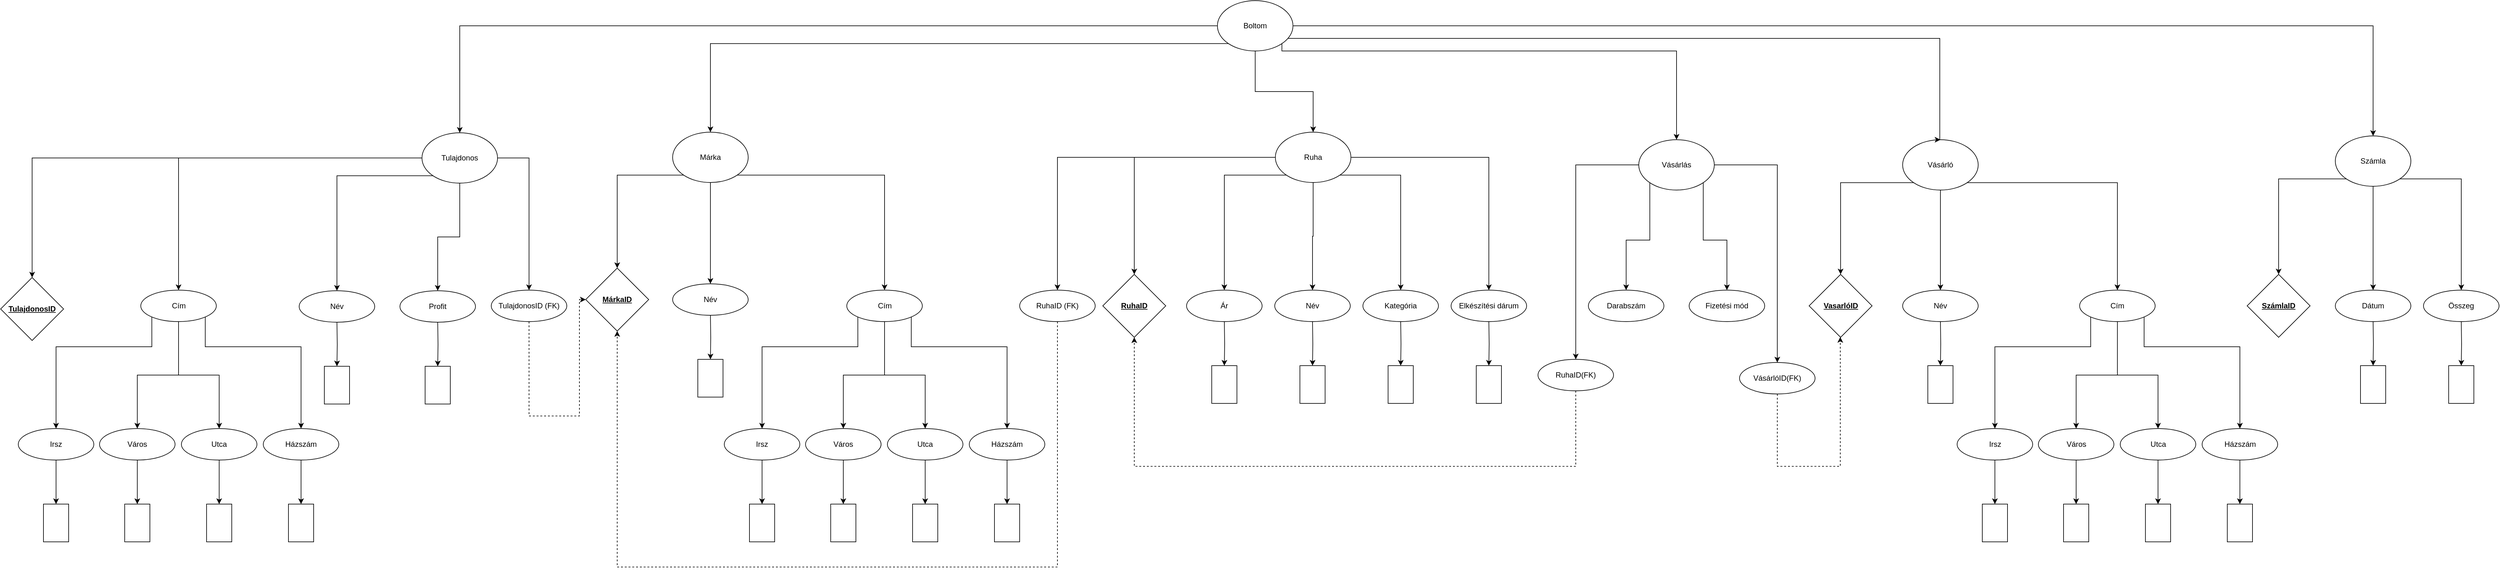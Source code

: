 <mxfile version="20.6.0" type="device"><diagram id="G98VMgdq5ZCPXjLurBKn" name="1 oldal"><mxGraphModel dx="4368" dy="2149" grid="1" gridSize="10" guides="1" tooltips="1" connect="1" arrows="1" fold="1" page="1" pageScale="1" pageWidth="827" pageHeight="1169" math="0" shadow="0"><root><mxCell id="0"/><mxCell id="1" parent="0"/><mxCell id="KfOeEkZ_kibe9DhxJIjU-2" value="Összeg" style="ellipse;whiteSpace=wrap;html=1;" parent="1" vertex="1"><mxGeometry x="1698" width="120" height="50" as="geometry"/></mxCell><mxCell id="KfOeEkZ_kibe9DhxJIjU-3" value="Dátum" style="ellipse;whiteSpace=wrap;html=1;" parent="1" vertex="1"><mxGeometry x="1558" width="120" height="50" as="geometry"/></mxCell><mxCell id="KfOeEkZ_kibe9DhxJIjU-12" value="Név" style="ellipse;whiteSpace=wrap;html=1;" parent="1" vertex="1"><mxGeometry x="871" width="120" height="50" as="geometry"/></mxCell><mxCell id="KfOeEkZ_kibe9DhxJIjU-26" value="Fizetési mód" style="ellipse;whiteSpace=wrap;html=1;" parent="1" vertex="1"><mxGeometry x="532" width="120" height="50" as="geometry"/></mxCell><mxCell id="KfOeEkZ_kibe9DhxJIjU-27" value="Darabszám" style="ellipse;whiteSpace=wrap;html=1;" parent="1" vertex="1"><mxGeometry x="372" width="120" height="50" as="geometry"/></mxCell><mxCell id="KfOeEkZ_kibe9DhxJIjU-34" value="Ár" style="ellipse;whiteSpace=wrap;html=1;" parent="1" vertex="1"><mxGeometry x="-266" width="120" height="50" as="geometry"/></mxCell><mxCell id="KfOeEkZ_kibe9DhxJIjU-35" value="Elkészítési dárum" style="ellipse;whiteSpace=wrap;html=1;" parent="1" vertex="1"><mxGeometry x="154" width="120" height="50" as="geometry"/></mxCell><mxCell id="KfOeEkZ_kibe9DhxJIjU-36" value="Név" style="ellipse;whiteSpace=wrap;html=1;" parent="1" vertex="1"><mxGeometry x="-126" width="120" height="50" as="geometry"/></mxCell><mxCell id="KfOeEkZ_kibe9DhxJIjU-37" value="Kategória" style="ellipse;whiteSpace=wrap;html=1;" parent="1" vertex="1"><mxGeometry x="14" width="120" height="50" as="geometry"/></mxCell><mxCell id="KfOeEkZ_kibe9DhxJIjU-47" value="Profit" style="ellipse;whiteSpace=wrap;html=1;" parent="1" vertex="1"><mxGeometry x="-1515" y="1" width="120" height="50" as="geometry"/></mxCell><mxCell id="KfOeEkZ_kibe9DhxJIjU-48" value="Név" style="ellipse;whiteSpace=wrap;html=1;" parent="1" vertex="1"><mxGeometry x="-1675" y="1" width="120" height="50" as="geometry"/></mxCell><mxCell id="KfOeEkZ_kibe9DhxJIjU-50" value="Név" style="ellipse;whiteSpace=wrap;html=1;" parent="1" vertex="1"><mxGeometry x="-1082" y="-10" width="120" height="50" as="geometry"/></mxCell><mxCell id="KfOeEkZ_kibe9DhxJIjU-98" style="edgeStyle=orthogonalEdgeStyle;rounded=0;orthogonalLoop=1;jettySize=auto;html=1;" parent="1" source="KfOeEkZ_kibe9DhxJIjU-82" target="KfOeEkZ_kibe9DhxJIjU-50" edge="1"><mxGeometry relative="1" as="geometry"/></mxCell><mxCell id="t_-jrFaJw0lIbdwX5H0N-44" style="edgeStyle=orthogonalEdgeStyle;rounded=0;orthogonalLoop=1;jettySize=auto;html=1;exitX=0;exitY=1;exitDx=0;exitDy=0;entryX=0.5;entryY=0;entryDx=0;entryDy=0;" parent="1" source="KfOeEkZ_kibe9DhxJIjU-82" target="t_-jrFaJw0lIbdwX5H0N-40" edge="1"><mxGeometry relative="1" as="geometry"/></mxCell><mxCell id="t_-jrFaJw0lIbdwX5H0N-102" style="edgeStyle=orthogonalEdgeStyle;rounded=0;orthogonalLoop=1;jettySize=auto;html=1;exitX=1;exitY=1;exitDx=0;exitDy=0;entryX=0.5;entryY=0;entryDx=0;entryDy=0;" parent="1" source="KfOeEkZ_kibe9DhxJIjU-82" target="t_-jrFaJw0lIbdwX5H0N-76" edge="1"><mxGeometry relative="1" as="geometry"/></mxCell><mxCell id="KfOeEkZ_kibe9DhxJIjU-82" value="Márka" style="ellipse;whiteSpace=wrap;html=1;" parent="1" vertex="1"><mxGeometry x="-1082" y="-251" width="120" height="80" as="geometry"/></mxCell><mxCell id="KfOeEkZ_kibe9DhxJIjU-108" style="edgeStyle=orthogonalEdgeStyle;rounded=0;orthogonalLoop=1;jettySize=auto;html=1;entryX=0.5;entryY=0;entryDx=0;entryDy=0;" parent="1" source="KfOeEkZ_kibe9DhxJIjU-109" target="KfOeEkZ_kibe9DhxJIjU-124" edge="1"><mxGeometry relative="1" as="geometry"/></mxCell><mxCell id="KfOeEkZ_kibe9DhxJIjU-109" value="Házszám" style="ellipse;whiteSpace=wrap;html=1;" parent="1" vertex="1"><mxGeometry x="-1732" y="220" width="120" height="50" as="geometry"/></mxCell><mxCell id="KfOeEkZ_kibe9DhxJIjU-110" style="edgeStyle=orthogonalEdgeStyle;rounded=0;orthogonalLoop=1;jettySize=auto;html=1;entryX=0.5;entryY=0;entryDx=0;entryDy=0;" parent="1" source="KfOeEkZ_kibe9DhxJIjU-111" target="KfOeEkZ_kibe9DhxJIjU-123" edge="1"><mxGeometry relative="1" as="geometry"/></mxCell><mxCell id="KfOeEkZ_kibe9DhxJIjU-111" value="Utca" style="ellipse;whiteSpace=wrap;html=1;" parent="1" vertex="1"><mxGeometry x="-1862" y="220" width="120" height="50" as="geometry"/></mxCell><mxCell id="KfOeEkZ_kibe9DhxJIjU-112" style="edgeStyle=orthogonalEdgeStyle;rounded=0;orthogonalLoop=1;jettySize=auto;html=1;entryX=0.5;entryY=0;entryDx=0;entryDy=0;" parent="1" source="KfOeEkZ_kibe9DhxJIjU-113" target="KfOeEkZ_kibe9DhxJIjU-122" edge="1"><mxGeometry relative="1" as="geometry"/></mxCell><mxCell id="KfOeEkZ_kibe9DhxJIjU-113" value="Város" style="ellipse;whiteSpace=wrap;html=1;" parent="1" vertex="1"><mxGeometry x="-1992" y="220" width="120" height="50" as="geometry"/></mxCell><mxCell id="KfOeEkZ_kibe9DhxJIjU-114" style="edgeStyle=orthogonalEdgeStyle;rounded=0;orthogonalLoop=1;jettySize=auto;html=1;entryX=0.5;entryY=0;entryDx=0;entryDy=0;" parent="1" source="KfOeEkZ_kibe9DhxJIjU-115" target="KfOeEkZ_kibe9DhxJIjU-121" edge="1"><mxGeometry relative="1" as="geometry"/></mxCell><mxCell id="KfOeEkZ_kibe9DhxJIjU-115" value="Irsz" style="ellipse;whiteSpace=wrap;html=1;" parent="1" vertex="1"><mxGeometry x="-2121" y="220" width="120" height="50" as="geometry"/></mxCell><mxCell id="t_-jrFaJw0lIbdwX5H0N-60" style="edgeStyle=orthogonalEdgeStyle;rounded=0;orthogonalLoop=1;jettySize=auto;html=1;entryX=0.5;entryY=0;entryDx=0;entryDy=0;" parent="1" source="KfOeEkZ_kibe9DhxJIjU-120" target="KfOeEkZ_kibe9DhxJIjU-111" edge="1"><mxGeometry relative="1" as="geometry"/></mxCell><mxCell id="t_-jrFaJw0lIbdwX5H0N-61" style="edgeStyle=orthogonalEdgeStyle;rounded=0;orthogonalLoop=1;jettySize=auto;html=1;entryX=0.5;entryY=0;entryDx=0;entryDy=0;" parent="1" source="KfOeEkZ_kibe9DhxJIjU-120" target="KfOeEkZ_kibe9DhxJIjU-113" edge="1"><mxGeometry relative="1" as="geometry"/></mxCell><mxCell id="t_-jrFaJw0lIbdwX5H0N-62" style="edgeStyle=orthogonalEdgeStyle;rounded=0;orthogonalLoop=1;jettySize=auto;html=1;exitX=1;exitY=1;exitDx=0;exitDy=0;entryX=0.5;entryY=0;entryDx=0;entryDy=0;" parent="1" source="KfOeEkZ_kibe9DhxJIjU-120" target="KfOeEkZ_kibe9DhxJIjU-109" edge="1"><mxGeometry relative="1" as="geometry"><Array as="points"><mxPoint x="-1824" y="90"/><mxPoint x="-1672" y="90"/></Array></mxGeometry></mxCell><mxCell id="t_-jrFaJw0lIbdwX5H0N-63" style="edgeStyle=orthogonalEdgeStyle;rounded=0;orthogonalLoop=1;jettySize=auto;html=1;exitX=0;exitY=1;exitDx=0;exitDy=0;entryX=0.5;entryY=0;entryDx=0;entryDy=0;" parent="1" source="KfOeEkZ_kibe9DhxJIjU-120" target="KfOeEkZ_kibe9DhxJIjU-115" edge="1"><mxGeometry relative="1" as="geometry"><Array as="points"><mxPoint x="-1909" y="90"/><mxPoint x="-2061" y="90"/></Array></mxGeometry></mxCell><mxCell id="KfOeEkZ_kibe9DhxJIjU-120" value="Cím" style="ellipse;whiteSpace=wrap;html=1;" parent="1" vertex="1"><mxGeometry x="-1926.5" width="120" height="50" as="geometry"/></mxCell><mxCell id="KfOeEkZ_kibe9DhxJIjU-121" value="" style="rounded=0;whiteSpace=wrap;html=1;" parent="1" vertex="1"><mxGeometry x="-2081" y="340" width="40" height="60" as="geometry"/></mxCell><mxCell id="KfOeEkZ_kibe9DhxJIjU-122" value="" style="rounded=0;whiteSpace=wrap;html=1;" parent="1" vertex="1"><mxGeometry x="-1952" y="340" width="40" height="60" as="geometry"/></mxCell><mxCell id="KfOeEkZ_kibe9DhxJIjU-123" value="" style="rounded=0;whiteSpace=wrap;html=1;" parent="1" vertex="1"><mxGeometry x="-1822" y="340" width="40" height="60" as="geometry"/></mxCell><mxCell id="KfOeEkZ_kibe9DhxJIjU-124" value="" style="rounded=0;whiteSpace=wrap;html=1;" parent="1" vertex="1"><mxGeometry x="-1692" y="340" width="40" height="60" as="geometry"/></mxCell><mxCell id="t_-jrFaJw0lIbdwX5H0N-99" style="edgeStyle=orthogonalEdgeStyle;rounded=0;orthogonalLoop=1;jettySize=auto;html=1;exitX=0;exitY=1;exitDx=0;exitDy=0;entryX=0.5;entryY=0;entryDx=0;entryDy=0;" parent="1" source="Eddovm7HoBuKlWrheDR2-1" target="KfOeEkZ_kibe9DhxJIjU-48" edge="1"><mxGeometry relative="1" as="geometry"/></mxCell><mxCell id="t_-jrFaJw0lIbdwX5H0N-100" style="edgeStyle=orthogonalEdgeStyle;rounded=0;orthogonalLoop=1;jettySize=auto;html=1;entryX=0.5;entryY=0;entryDx=0;entryDy=0;" parent="1" source="Eddovm7HoBuKlWrheDR2-1" target="KfOeEkZ_kibe9DhxJIjU-120" edge="1"><mxGeometry relative="1" as="geometry"/></mxCell><mxCell id="t_-jrFaJw0lIbdwX5H0N-101" style="edgeStyle=orthogonalEdgeStyle;rounded=0;orthogonalLoop=1;jettySize=auto;html=1;entryX=0.5;entryY=0;entryDx=0;entryDy=0;" parent="1" source="Eddovm7HoBuKlWrheDR2-1" target="t_-jrFaJw0lIbdwX5H0N-42" edge="1"><mxGeometry relative="1" as="geometry"/></mxCell><mxCell id="2n0yYZiiUjDgp_jcjwtk-12" style="edgeStyle=orthogonalEdgeStyle;rounded=0;orthogonalLoop=1;jettySize=auto;html=1;entryX=0.5;entryY=0;entryDx=0;entryDy=0;" edge="1" parent="1" source="Eddovm7HoBuKlWrheDR2-1" target="2n0yYZiiUjDgp_jcjwtk-11"><mxGeometry relative="1" as="geometry"><Array as="points"><mxPoint x="-1310" y="-210"/></Array></mxGeometry></mxCell><mxCell id="2n0yYZiiUjDgp_jcjwtk-16" style="edgeStyle=orthogonalEdgeStyle;rounded=0;orthogonalLoop=1;jettySize=auto;html=1;entryX=0.5;entryY=0;entryDx=0;entryDy=0;" edge="1" parent="1" source="Eddovm7HoBuKlWrheDR2-1" target="KfOeEkZ_kibe9DhxJIjU-47"><mxGeometry relative="1" as="geometry"/></mxCell><mxCell id="Eddovm7HoBuKlWrheDR2-1" value="Tulajdonos" style="ellipse;whiteSpace=wrap;html=1;" parent="1" vertex="1"><mxGeometry x="-1480" y="-250" width="120" height="80" as="geometry"/></mxCell><mxCell id="t_-jrFaJw0lIbdwX5H0N-8" style="edgeStyle=orthogonalEdgeStyle;rounded=0;orthogonalLoop=1;jettySize=auto;html=1;entryX=0.5;entryY=0;entryDx=0;entryDy=0;" parent="1" source="Eddovm7HoBuKlWrheDR2-8" target="KfOeEkZ_kibe9DhxJIjU-36" edge="1"><mxGeometry relative="1" as="geometry"/></mxCell><mxCell id="t_-jrFaJw0lIbdwX5H0N-9" style="edgeStyle=orthogonalEdgeStyle;rounded=0;orthogonalLoop=1;jettySize=auto;html=1;exitX=0;exitY=1;exitDx=0;exitDy=0;entryX=0.5;entryY=0;entryDx=0;entryDy=0;" parent="1" source="Eddovm7HoBuKlWrheDR2-8" target="KfOeEkZ_kibe9DhxJIjU-34" edge="1"><mxGeometry relative="1" as="geometry"/></mxCell><mxCell id="t_-jrFaJw0lIbdwX5H0N-11" style="edgeStyle=orthogonalEdgeStyle;rounded=0;orthogonalLoop=1;jettySize=auto;html=1;exitX=1;exitY=1;exitDx=0;exitDy=0;entryX=0.5;entryY=0;entryDx=0;entryDy=0;" parent="1" source="Eddovm7HoBuKlWrheDR2-8" target="KfOeEkZ_kibe9DhxJIjU-37" edge="1"><mxGeometry relative="1" as="geometry"/></mxCell><mxCell id="t_-jrFaJw0lIbdwX5H0N-12" style="edgeStyle=orthogonalEdgeStyle;rounded=0;orthogonalLoop=1;jettySize=auto;html=1;exitX=1;exitY=0.5;exitDx=0;exitDy=0;" parent="1" source="Eddovm7HoBuKlWrheDR2-8" target="KfOeEkZ_kibe9DhxJIjU-35" edge="1"><mxGeometry relative="1" as="geometry"><Array as="points"><mxPoint x="214" y="-211"/></Array></mxGeometry></mxCell><mxCell id="2n0yYZiiUjDgp_jcjwtk-8" style="edgeStyle=orthogonalEdgeStyle;rounded=0;orthogonalLoop=1;jettySize=auto;html=1;" edge="1" parent="1" source="Eddovm7HoBuKlWrheDR2-8" target="t_-jrFaJw0lIbdwX5H0N-114"><mxGeometry relative="1" as="geometry"><Array as="points"><mxPoint x="-471" y="-211"/></Array></mxGeometry></mxCell><mxCell id="2n0yYZiiUjDgp_jcjwtk-9" style="edgeStyle=orthogonalEdgeStyle;rounded=0;orthogonalLoop=1;jettySize=auto;html=1;entryX=0.5;entryY=0;entryDx=0;entryDy=0;" edge="1" parent="1" source="Eddovm7HoBuKlWrheDR2-8" target="t_-jrFaJw0lIbdwX5H0N-41"><mxGeometry relative="1" as="geometry"/></mxCell><mxCell id="Eddovm7HoBuKlWrheDR2-8" value="Ruha" style="ellipse;whiteSpace=wrap;html=1;" parent="1" vertex="1"><mxGeometry x="-125" y="-251" width="120" height="80" as="geometry"/></mxCell><mxCell id="t_-jrFaJw0lIbdwX5H0N-15" style="edgeStyle=orthogonalEdgeStyle;rounded=0;orthogonalLoop=1;jettySize=auto;html=1;" parent="1" source="Eddovm7HoBuKlWrheDR2-15" target="KfOeEkZ_kibe9DhxJIjU-12" edge="1"><mxGeometry relative="1" as="geometry"/></mxCell><mxCell id="t_-jrFaJw0lIbdwX5H0N-36" style="edgeStyle=orthogonalEdgeStyle;rounded=0;orthogonalLoop=1;jettySize=auto;html=1;exitX=0;exitY=1;exitDx=0;exitDy=0;entryX=0.5;entryY=0;entryDx=0;entryDy=0;" parent="1" source="Eddovm7HoBuKlWrheDR2-15" target="t_-jrFaJw0lIbdwX5H0N-35" edge="1"><mxGeometry relative="1" as="geometry"/></mxCell><mxCell id="t_-jrFaJw0lIbdwX5H0N-103" style="edgeStyle=orthogonalEdgeStyle;rounded=0;orthogonalLoop=1;jettySize=auto;html=1;exitX=1;exitY=1;exitDx=0;exitDy=0;entryX=0.5;entryY=0;entryDx=0;entryDy=0;" parent="1" source="Eddovm7HoBuKlWrheDR2-15" target="t_-jrFaJw0lIbdwX5H0N-93" edge="1"><mxGeometry relative="1" as="geometry"/></mxCell><mxCell id="Eddovm7HoBuKlWrheDR2-15" value="Vásárló" style="ellipse;whiteSpace=wrap;html=1;" parent="1" vertex="1"><mxGeometry x="871" y="-239" width="120" height="80" as="geometry"/></mxCell><mxCell id="t_-jrFaJw0lIbdwX5H0N-108" style="edgeStyle=orthogonalEdgeStyle;rounded=0;orthogonalLoop=1;jettySize=auto;html=1;entryX=0.5;entryY=0;entryDx=0;entryDy=0;" parent="1" source="t_-jrFaJw0lIbdwX5H0N-4" target="Eddovm7HoBuKlWrheDR2-1" edge="1"><mxGeometry relative="1" as="geometry"/></mxCell><mxCell id="t_-jrFaJw0lIbdwX5H0N-109" style="edgeStyle=orthogonalEdgeStyle;rounded=0;orthogonalLoop=1;jettySize=auto;html=1;entryX=0.5;entryY=0;entryDx=0;entryDy=0;" parent="1" source="t_-jrFaJw0lIbdwX5H0N-4" target="Eddovm7HoBuKlWrheDR2-8" edge="1"><mxGeometry relative="1" as="geometry"/></mxCell><mxCell id="t_-jrFaJw0lIbdwX5H0N-110" style="edgeStyle=orthogonalEdgeStyle;rounded=0;orthogonalLoop=1;jettySize=auto;html=1;exitX=0;exitY=1;exitDx=0;exitDy=0;entryX=0.5;entryY=0;entryDx=0;entryDy=0;" parent="1" source="t_-jrFaJw0lIbdwX5H0N-4" target="KfOeEkZ_kibe9DhxJIjU-82" edge="1"><mxGeometry relative="1" as="geometry"/></mxCell><mxCell id="t_-jrFaJw0lIbdwX5H0N-111" style="edgeStyle=orthogonalEdgeStyle;rounded=0;orthogonalLoop=1;jettySize=auto;html=1;" parent="1" source="t_-jrFaJw0lIbdwX5H0N-4" target="t_-jrFaJw0lIbdwX5H0N-17" edge="1"><mxGeometry relative="1" as="geometry"/></mxCell><mxCell id="t_-jrFaJw0lIbdwX5H0N-112" style="edgeStyle=orthogonalEdgeStyle;rounded=0;orthogonalLoop=1;jettySize=auto;html=1;entryX=0.5;entryY=0;entryDx=0;entryDy=0;" parent="1" source="t_-jrFaJw0lIbdwX5H0N-4" target="Eddovm7HoBuKlWrheDR2-15" edge="1"><mxGeometry relative="1" as="geometry"><Array as="points"><mxPoint x="930" y="-400"/><mxPoint x="930" y="-239"/></Array></mxGeometry></mxCell><mxCell id="t_-jrFaJw0lIbdwX5H0N-113" style="edgeStyle=orthogonalEdgeStyle;rounded=0;orthogonalLoop=1;jettySize=auto;html=1;exitX=1;exitY=1;exitDx=0;exitDy=0;entryX=0.5;entryY=0;entryDx=0;entryDy=0;" parent="1" source="t_-jrFaJw0lIbdwX5H0N-4" target="t_-jrFaJw0lIbdwX5H0N-21" edge="1"><mxGeometry relative="1" as="geometry"><Array as="points"><mxPoint x="-115" y="-380"/><mxPoint x="512" y="-380"/></Array></mxGeometry></mxCell><mxCell id="t_-jrFaJw0lIbdwX5H0N-4" value="Boltom" style="ellipse;whiteSpace=wrap;html=1;" parent="1" vertex="1"><mxGeometry x="-217" y="-460" width="120" height="80" as="geometry"/></mxCell><mxCell id="t_-jrFaJw0lIbdwX5H0N-18" style="edgeStyle=orthogonalEdgeStyle;rounded=0;orthogonalLoop=1;jettySize=auto;html=1;entryX=0.5;entryY=0;entryDx=0;entryDy=0;" parent="1" source="t_-jrFaJw0lIbdwX5H0N-17" target="KfOeEkZ_kibe9DhxJIjU-3" edge="1"><mxGeometry relative="1" as="geometry"/></mxCell><mxCell id="t_-jrFaJw0lIbdwX5H0N-20" style="edgeStyle=orthogonalEdgeStyle;rounded=0;orthogonalLoop=1;jettySize=auto;html=1;exitX=1;exitY=1;exitDx=0;exitDy=0;entryX=0.5;entryY=0;entryDx=0;entryDy=0;" parent="1" source="t_-jrFaJw0lIbdwX5H0N-17" target="KfOeEkZ_kibe9DhxJIjU-2" edge="1"><mxGeometry relative="1" as="geometry"/></mxCell><mxCell id="t_-jrFaJw0lIbdwX5H0N-39" style="edgeStyle=orthogonalEdgeStyle;rounded=0;orthogonalLoop=1;jettySize=auto;html=1;exitX=0;exitY=1;exitDx=0;exitDy=0;entryX=0.5;entryY=0;entryDx=0;entryDy=0;" parent="1" source="t_-jrFaJw0lIbdwX5H0N-17" target="t_-jrFaJw0lIbdwX5H0N-38" edge="1"><mxGeometry relative="1" as="geometry"/></mxCell><mxCell id="t_-jrFaJw0lIbdwX5H0N-17" value="Számla" style="ellipse;whiteSpace=wrap;html=1;" parent="1" vertex="1"><mxGeometry x="1558" y="-245" width="120" height="80" as="geometry"/></mxCell><mxCell id="t_-jrFaJw0lIbdwX5H0N-106" style="edgeStyle=orthogonalEdgeStyle;rounded=0;orthogonalLoop=1;jettySize=auto;html=1;exitX=1;exitY=1;exitDx=0;exitDy=0;entryX=0.5;entryY=0;entryDx=0;entryDy=0;" parent="1" source="t_-jrFaJw0lIbdwX5H0N-21" target="KfOeEkZ_kibe9DhxJIjU-26" edge="1"><mxGeometry relative="1" as="geometry"/></mxCell><mxCell id="t_-jrFaJw0lIbdwX5H0N-107" style="edgeStyle=orthogonalEdgeStyle;rounded=0;orthogonalLoop=1;jettySize=auto;html=1;exitX=0;exitY=1;exitDx=0;exitDy=0;entryX=0.5;entryY=0;entryDx=0;entryDy=0;" parent="1" source="t_-jrFaJw0lIbdwX5H0N-21" target="KfOeEkZ_kibe9DhxJIjU-27" edge="1"><mxGeometry relative="1" as="geometry"/></mxCell><mxCell id="2n0yYZiiUjDgp_jcjwtk-3" style="edgeStyle=orthogonalEdgeStyle;rounded=0;orthogonalLoop=1;jettySize=auto;html=1;" edge="1" parent="1" source="t_-jrFaJw0lIbdwX5H0N-21" target="2n0yYZiiUjDgp_jcjwtk-2"><mxGeometry relative="1" as="geometry"/></mxCell><mxCell id="2n0yYZiiUjDgp_jcjwtk-4" style="edgeStyle=orthogonalEdgeStyle;rounded=0;orthogonalLoop=1;jettySize=auto;html=1;" edge="1" parent="1" source="t_-jrFaJw0lIbdwX5H0N-21" target="2n0yYZiiUjDgp_jcjwtk-1"><mxGeometry relative="1" as="geometry"/></mxCell><mxCell id="t_-jrFaJw0lIbdwX5H0N-21" value="Vásárlás" style="ellipse;whiteSpace=wrap;html=1;" parent="1" vertex="1"><mxGeometry x="452" y="-239" width="120" height="80" as="geometry"/></mxCell><mxCell id="t_-jrFaJw0lIbdwX5H0N-25" style="edgeStyle=orthogonalEdgeStyle;rounded=0;orthogonalLoop=1;jettySize=auto;html=1;entryX=0.5;entryY=0;entryDx=0;entryDy=0;" parent="1" target="t_-jrFaJw0lIbdwX5H0N-26" edge="1"><mxGeometry relative="1" as="geometry"><mxPoint x="1758" y="50" as="sourcePoint"/></mxGeometry></mxCell><mxCell id="t_-jrFaJw0lIbdwX5H0N-26" value="" style="rounded=0;whiteSpace=wrap;html=1;" parent="1" vertex="1"><mxGeometry x="1738" y="120" width="40" height="60" as="geometry"/></mxCell><mxCell id="t_-jrFaJw0lIbdwX5H0N-27" style="edgeStyle=orthogonalEdgeStyle;rounded=0;orthogonalLoop=1;jettySize=auto;html=1;entryX=0.5;entryY=0;entryDx=0;entryDy=0;" parent="1" target="t_-jrFaJw0lIbdwX5H0N-28" edge="1"><mxGeometry relative="1" as="geometry"><mxPoint x="1618" y="50" as="sourcePoint"/></mxGeometry></mxCell><mxCell id="t_-jrFaJw0lIbdwX5H0N-28" value="" style="rounded=0;whiteSpace=wrap;html=1;" parent="1" vertex="1"><mxGeometry x="1598" y="120" width="40" height="60" as="geometry"/></mxCell><mxCell id="t_-jrFaJw0lIbdwX5H0N-31" style="edgeStyle=orthogonalEdgeStyle;rounded=0;orthogonalLoop=1;jettySize=auto;html=1;entryX=0.5;entryY=0;entryDx=0;entryDy=0;" parent="1" target="t_-jrFaJw0lIbdwX5H0N-32" edge="1"><mxGeometry relative="1" as="geometry"><mxPoint x="931" y="50" as="sourcePoint"/></mxGeometry></mxCell><mxCell id="t_-jrFaJw0lIbdwX5H0N-32" value="" style="rounded=0;whiteSpace=wrap;html=1;" parent="1" vertex="1"><mxGeometry x="911" y="120" width="40" height="60" as="geometry"/></mxCell><mxCell id="t_-jrFaJw0lIbdwX5H0N-35" value="&lt;span style=&quot;font-weight: 700; text-decoration-line: underline;&quot;&gt;VasarlóID&lt;/span&gt;" style="rhombus;whiteSpace=wrap;html=1;" parent="1" vertex="1"><mxGeometry x="722.5" y="-25" width="100" height="100" as="geometry"/></mxCell><mxCell id="t_-jrFaJw0lIbdwX5H0N-38" value="&lt;span style=&quot;font-weight: 700; text-decoration-line: underline;&quot;&gt;SzámlaID&lt;/span&gt;" style="rhombus;whiteSpace=wrap;html=1;" parent="1" vertex="1"><mxGeometry x="1418" y="-25" width="100" height="100" as="geometry"/></mxCell><mxCell id="t_-jrFaJw0lIbdwX5H0N-40" value="&lt;span style=&quot;font-weight: 700; text-decoration-line: underline;&quot;&gt;MárkaID&lt;/span&gt;" style="rhombus;whiteSpace=wrap;html=1;" parent="1" vertex="1"><mxGeometry x="-1220" y="-35" width="100" height="100" as="geometry"/></mxCell><mxCell id="t_-jrFaJw0lIbdwX5H0N-41" value="&lt;span style=&quot;font-weight: 700; text-decoration-line: underline;&quot;&gt;RuhaID&lt;/span&gt;" style="rhombus;whiteSpace=wrap;html=1;" parent="1" vertex="1"><mxGeometry x="-399" y="-25" width="100" height="100" as="geometry"/></mxCell><mxCell id="t_-jrFaJw0lIbdwX5H0N-42" value="&lt;span style=&quot;font-weight: 700; text-decoration-line: underline;&quot;&gt;TulajdonosID&lt;/span&gt;" style="rhombus;whiteSpace=wrap;html=1;" parent="1" vertex="1"><mxGeometry x="-2149" y="-20" width="100" height="100" as="geometry"/></mxCell><mxCell id="t_-jrFaJw0lIbdwX5H0N-46" style="edgeStyle=orthogonalEdgeStyle;rounded=0;orthogonalLoop=1;jettySize=auto;html=1;entryX=0.5;entryY=0;entryDx=0;entryDy=0;" parent="1" target="t_-jrFaJw0lIbdwX5H0N-47" edge="1"><mxGeometry relative="1" as="geometry"><mxPoint x="-1022" y="40" as="sourcePoint"/></mxGeometry></mxCell><mxCell id="t_-jrFaJw0lIbdwX5H0N-47" value="" style="rounded=0;whiteSpace=wrap;html=1;" parent="1" vertex="1"><mxGeometry x="-1042" y="110" width="40" height="60" as="geometry"/></mxCell><mxCell id="t_-jrFaJw0lIbdwX5H0N-48" style="edgeStyle=orthogonalEdgeStyle;rounded=0;orthogonalLoop=1;jettySize=auto;html=1;entryX=0.5;entryY=0;entryDx=0;entryDy=0;" parent="1" target="t_-jrFaJw0lIbdwX5H0N-49" edge="1"><mxGeometry relative="1" as="geometry"><mxPoint x="-206" y="50" as="sourcePoint"/></mxGeometry></mxCell><mxCell id="t_-jrFaJw0lIbdwX5H0N-49" value="" style="rounded=0;whiteSpace=wrap;html=1;" parent="1" vertex="1"><mxGeometry x="-226" y="120" width="40" height="60" as="geometry"/></mxCell><mxCell id="t_-jrFaJw0lIbdwX5H0N-50" style="edgeStyle=orthogonalEdgeStyle;rounded=0;orthogonalLoop=1;jettySize=auto;html=1;entryX=0.5;entryY=0;entryDx=0;entryDy=0;" parent="1" target="t_-jrFaJw0lIbdwX5H0N-51" edge="1"><mxGeometry relative="1" as="geometry"><mxPoint x="-66" y="50" as="sourcePoint"/></mxGeometry></mxCell><mxCell id="t_-jrFaJw0lIbdwX5H0N-51" value="" style="rounded=0;whiteSpace=wrap;html=1;" parent="1" vertex="1"><mxGeometry x="-86" y="120" width="40" height="60" as="geometry"/></mxCell><mxCell id="t_-jrFaJw0lIbdwX5H0N-52" style="edgeStyle=orthogonalEdgeStyle;rounded=0;orthogonalLoop=1;jettySize=auto;html=1;entryX=0.5;entryY=0;entryDx=0;entryDy=0;" parent="1" target="t_-jrFaJw0lIbdwX5H0N-53" edge="1"><mxGeometry relative="1" as="geometry"><mxPoint x="214" y="50" as="sourcePoint"/></mxGeometry></mxCell><mxCell id="t_-jrFaJw0lIbdwX5H0N-53" value="" style="rounded=0;whiteSpace=wrap;html=1;" parent="1" vertex="1"><mxGeometry x="194" y="120" width="40" height="60" as="geometry"/></mxCell><mxCell id="t_-jrFaJw0lIbdwX5H0N-54" style="edgeStyle=orthogonalEdgeStyle;rounded=0;orthogonalLoop=1;jettySize=auto;html=1;entryX=0.5;entryY=0;entryDx=0;entryDy=0;" parent="1" target="t_-jrFaJw0lIbdwX5H0N-55" edge="1"><mxGeometry relative="1" as="geometry"><mxPoint x="74" y="50" as="sourcePoint"/></mxGeometry></mxCell><mxCell id="t_-jrFaJw0lIbdwX5H0N-55" value="" style="rounded=0;whiteSpace=wrap;html=1;" parent="1" vertex="1"><mxGeometry x="54" y="120" width="40" height="60" as="geometry"/></mxCell><mxCell id="t_-jrFaJw0lIbdwX5H0N-56" style="edgeStyle=orthogonalEdgeStyle;rounded=0;orthogonalLoop=1;jettySize=auto;html=1;entryX=0.5;entryY=0;entryDx=0;entryDy=0;" parent="1" target="t_-jrFaJw0lIbdwX5H0N-57" edge="1"><mxGeometry relative="1" as="geometry"><mxPoint x="-1455" y="51" as="sourcePoint"/></mxGeometry></mxCell><mxCell id="t_-jrFaJw0lIbdwX5H0N-57" value="" style="rounded=0;whiteSpace=wrap;html=1;" parent="1" vertex="1"><mxGeometry x="-1475" y="121" width="40" height="60" as="geometry"/></mxCell><mxCell id="t_-jrFaJw0lIbdwX5H0N-58" style="edgeStyle=orthogonalEdgeStyle;rounded=0;orthogonalLoop=1;jettySize=auto;html=1;entryX=0.5;entryY=0;entryDx=0;entryDy=0;" parent="1" target="t_-jrFaJw0lIbdwX5H0N-59" edge="1"><mxGeometry relative="1" as="geometry"><mxPoint x="-1615" y="51" as="sourcePoint"/></mxGeometry></mxCell><mxCell id="t_-jrFaJw0lIbdwX5H0N-59" value="" style="rounded=0;whiteSpace=wrap;html=1;" parent="1" vertex="1"><mxGeometry x="-1635" y="121" width="40" height="60" as="geometry"/></mxCell><mxCell id="t_-jrFaJw0lIbdwX5H0N-64" style="edgeStyle=orthogonalEdgeStyle;rounded=0;orthogonalLoop=1;jettySize=auto;html=1;entryX=0.5;entryY=0;entryDx=0;entryDy=0;" parent="1" source="t_-jrFaJw0lIbdwX5H0N-65" target="t_-jrFaJw0lIbdwX5H0N-80" edge="1"><mxGeometry relative="1" as="geometry"/></mxCell><mxCell id="t_-jrFaJw0lIbdwX5H0N-65" value="Házszám" style="ellipse;whiteSpace=wrap;html=1;" parent="1" vertex="1"><mxGeometry x="-611" y="220" width="120" height="50" as="geometry"/></mxCell><mxCell id="t_-jrFaJw0lIbdwX5H0N-66" style="edgeStyle=orthogonalEdgeStyle;rounded=0;orthogonalLoop=1;jettySize=auto;html=1;entryX=0.5;entryY=0;entryDx=0;entryDy=0;" parent="1" source="t_-jrFaJw0lIbdwX5H0N-67" target="t_-jrFaJw0lIbdwX5H0N-79" edge="1"><mxGeometry relative="1" as="geometry"/></mxCell><mxCell id="t_-jrFaJw0lIbdwX5H0N-67" value="Utca" style="ellipse;whiteSpace=wrap;html=1;" parent="1" vertex="1"><mxGeometry x="-741" y="220" width="120" height="50" as="geometry"/></mxCell><mxCell id="t_-jrFaJw0lIbdwX5H0N-68" style="edgeStyle=orthogonalEdgeStyle;rounded=0;orthogonalLoop=1;jettySize=auto;html=1;entryX=0.5;entryY=0;entryDx=0;entryDy=0;" parent="1" source="t_-jrFaJw0lIbdwX5H0N-69" target="t_-jrFaJw0lIbdwX5H0N-78" edge="1"><mxGeometry relative="1" as="geometry"/></mxCell><mxCell id="t_-jrFaJw0lIbdwX5H0N-69" value="Város" style="ellipse;whiteSpace=wrap;html=1;" parent="1" vertex="1"><mxGeometry x="-871" y="220" width="120" height="50" as="geometry"/></mxCell><mxCell id="t_-jrFaJw0lIbdwX5H0N-70" style="edgeStyle=orthogonalEdgeStyle;rounded=0;orthogonalLoop=1;jettySize=auto;html=1;entryX=0.5;entryY=0;entryDx=0;entryDy=0;" parent="1" source="t_-jrFaJw0lIbdwX5H0N-71" target="t_-jrFaJw0lIbdwX5H0N-77" edge="1"><mxGeometry relative="1" as="geometry"/></mxCell><mxCell id="t_-jrFaJw0lIbdwX5H0N-71" value="Irsz" style="ellipse;whiteSpace=wrap;html=1;" parent="1" vertex="1"><mxGeometry x="-1000" y="220" width="120" height="50" as="geometry"/></mxCell><mxCell id="t_-jrFaJw0lIbdwX5H0N-72" style="edgeStyle=orthogonalEdgeStyle;rounded=0;orthogonalLoop=1;jettySize=auto;html=1;entryX=0.5;entryY=0;entryDx=0;entryDy=0;" parent="1" source="t_-jrFaJw0lIbdwX5H0N-76" target="t_-jrFaJw0lIbdwX5H0N-67" edge="1"><mxGeometry relative="1" as="geometry"/></mxCell><mxCell id="t_-jrFaJw0lIbdwX5H0N-73" style="edgeStyle=orthogonalEdgeStyle;rounded=0;orthogonalLoop=1;jettySize=auto;html=1;entryX=0.5;entryY=0;entryDx=0;entryDy=0;" parent="1" source="t_-jrFaJw0lIbdwX5H0N-76" target="t_-jrFaJw0lIbdwX5H0N-69" edge="1"><mxGeometry relative="1" as="geometry"/></mxCell><mxCell id="t_-jrFaJw0lIbdwX5H0N-74" style="edgeStyle=orthogonalEdgeStyle;rounded=0;orthogonalLoop=1;jettySize=auto;html=1;exitX=1;exitY=1;exitDx=0;exitDy=0;entryX=0.5;entryY=0;entryDx=0;entryDy=0;" parent="1" source="t_-jrFaJw0lIbdwX5H0N-76" target="t_-jrFaJw0lIbdwX5H0N-65" edge="1"><mxGeometry relative="1" as="geometry"><Array as="points"><mxPoint x="-703" y="90"/><mxPoint x="-551" y="90"/></Array></mxGeometry></mxCell><mxCell id="t_-jrFaJw0lIbdwX5H0N-75" style="edgeStyle=orthogonalEdgeStyle;rounded=0;orthogonalLoop=1;jettySize=auto;html=1;exitX=0;exitY=1;exitDx=0;exitDy=0;entryX=0.5;entryY=0;entryDx=0;entryDy=0;" parent="1" source="t_-jrFaJw0lIbdwX5H0N-76" target="t_-jrFaJw0lIbdwX5H0N-71" edge="1"><mxGeometry relative="1" as="geometry"><Array as="points"><mxPoint x="-788" y="90"/><mxPoint x="-940" y="90"/></Array></mxGeometry></mxCell><mxCell id="t_-jrFaJw0lIbdwX5H0N-76" value="Cím" style="ellipse;whiteSpace=wrap;html=1;" parent="1" vertex="1"><mxGeometry x="-805.5" width="120" height="50" as="geometry"/></mxCell><mxCell id="t_-jrFaJw0lIbdwX5H0N-77" value="" style="rounded=0;whiteSpace=wrap;html=1;" parent="1" vertex="1"><mxGeometry x="-960" y="340" width="40" height="60" as="geometry"/></mxCell><mxCell id="t_-jrFaJw0lIbdwX5H0N-78" value="" style="rounded=0;whiteSpace=wrap;html=1;" parent="1" vertex="1"><mxGeometry x="-831" y="340" width="40" height="60" as="geometry"/></mxCell><mxCell id="t_-jrFaJw0lIbdwX5H0N-79" value="" style="rounded=0;whiteSpace=wrap;html=1;" parent="1" vertex="1"><mxGeometry x="-701" y="340" width="40" height="60" as="geometry"/></mxCell><mxCell id="t_-jrFaJw0lIbdwX5H0N-80" value="" style="rounded=0;whiteSpace=wrap;html=1;" parent="1" vertex="1"><mxGeometry x="-571" y="340" width="40" height="60" as="geometry"/></mxCell><mxCell id="t_-jrFaJw0lIbdwX5H0N-81" style="edgeStyle=orthogonalEdgeStyle;rounded=0;orthogonalLoop=1;jettySize=auto;html=1;entryX=0.5;entryY=0;entryDx=0;entryDy=0;" parent="1" source="t_-jrFaJw0lIbdwX5H0N-82" target="t_-jrFaJw0lIbdwX5H0N-97" edge="1"><mxGeometry relative="1" as="geometry"/></mxCell><mxCell id="t_-jrFaJw0lIbdwX5H0N-82" value="Házszám" style="ellipse;whiteSpace=wrap;html=1;" parent="1" vertex="1"><mxGeometry x="1346.5" y="220" width="120" height="50" as="geometry"/></mxCell><mxCell id="t_-jrFaJw0lIbdwX5H0N-83" style="edgeStyle=orthogonalEdgeStyle;rounded=0;orthogonalLoop=1;jettySize=auto;html=1;entryX=0.5;entryY=0;entryDx=0;entryDy=0;" parent="1" source="t_-jrFaJw0lIbdwX5H0N-84" target="t_-jrFaJw0lIbdwX5H0N-96" edge="1"><mxGeometry relative="1" as="geometry"/></mxCell><mxCell id="t_-jrFaJw0lIbdwX5H0N-84" value="Utca" style="ellipse;whiteSpace=wrap;html=1;" parent="1" vertex="1"><mxGeometry x="1216.5" y="220" width="120" height="50" as="geometry"/></mxCell><mxCell id="t_-jrFaJw0lIbdwX5H0N-85" style="edgeStyle=orthogonalEdgeStyle;rounded=0;orthogonalLoop=1;jettySize=auto;html=1;entryX=0.5;entryY=0;entryDx=0;entryDy=0;" parent="1" source="t_-jrFaJw0lIbdwX5H0N-86" target="t_-jrFaJw0lIbdwX5H0N-95" edge="1"><mxGeometry relative="1" as="geometry"/></mxCell><mxCell id="t_-jrFaJw0lIbdwX5H0N-86" value="Város" style="ellipse;whiteSpace=wrap;html=1;" parent="1" vertex="1"><mxGeometry x="1086.5" y="220" width="120" height="50" as="geometry"/></mxCell><mxCell id="t_-jrFaJw0lIbdwX5H0N-87" style="edgeStyle=orthogonalEdgeStyle;rounded=0;orthogonalLoop=1;jettySize=auto;html=1;entryX=0.5;entryY=0;entryDx=0;entryDy=0;" parent="1" source="t_-jrFaJw0lIbdwX5H0N-88" target="t_-jrFaJw0lIbdwX5H0N-94" edge="1"><mxGeometry relative="1" as="geometry"/></mxCell><mxCell id="t_-jrFaJw0lIbdwX5H0N-88" value="Irsz" style="ellipse;whiteSpace=wrap;html=1;" parent="1" vertex="1"><mxGeometry x="957.5" y="220" width="120" height="50" as="geometry"/></mxCell><mxCell id="t_-jrFaJw0lIbdwX5H0N-89" style="edgeStyle=orthogonalEdgeStyle;rounded=0;orthogonalLoop=1;jettySize=auto;html=1;entryX=0.5;entryY=0;entryDx=0;entryDy=0;" parent="1" source="t_-jrFaJw0lIbdwX5H0N-93" target="t_-jrFaJw0lIbdwX5H0N-84" edge="1"><mxGeometry relative="1" as="geometry"/></mxCell><mxCell id="t_-jrFaJw0lIbdwX5H0N-90" style="edgeStyle=orthogonalEdgeStyle;rounded=0;orthogonalLoop=1;jettySize=auto;html=1;entryX=0.5;entryY=0;entryDx=0;entryDy=0;" parent="1" source="t_-jrFaJw0lIbdwX5H0N-93" target="t_-jrFaJw0lIbdwX5H0N-86" edge="1"><mxGeometry relative="1" as="geometry"/></mxCell><mxCell id="t_-jrFaJw0lIbdwX5H0N-91" style="edgeStyle=orthogonalEdgeStyle;rounded=0;orthogonalLoop=1;jettySize=auto;html=1;exitX=1;exitY=1;exitDx=0;exitDy=0;entryX=0.5;entryY=0;entryDx=0;entryDy=0;" parent="1" source="t_-jrFaJw0lIbdwX5H0N-93" target="t_-jrFaJw0lIbdwX5H0N-82" edge="1"><mxGeometry relative="1" as="geometry"><Array as="points"><mxPoint x="1254.5" y="90"/><mxPoint x="1406.5" y="90"/></Array></mxGeometry></mxCell><mxCell id="t_-jrFaJw0lIbdwX5H0N-92" style="edgeStyle=orthogonalEdgeStyle;rounded=0;orthogonalLoop=1;jettySize=auto;html=1;exitX=0;exitY=1;exitDx=0;exitDy=0;entryX=0.5;entryY=0;entryDx=0;entryDy=0;" parent="1" source="t_-jrFaJw0lIbdwX5H0N-93" target="t_-jrFaJw0lIbdwX5H0N-88" edge="1"><mxGeometry relative="1" as="geometry"><Array as="points"><mxPoint x="1169.5" y="90"/><mxPoint x="1017.5" y="90"/></Array></mxGeometry></mxCell><mxCell id="t_-jrFaJw0lIbdwX5H0N-93" value="Cím" style="ellipse;whiteSpace=wrap;html=1;" parent="1" vertex="1"><mxGeometry x="1152" width="120" height="50" as="geometry"/></mxCell><mxCell id="t_-jrFaJw0lIbdwX5H0N-94" value="" style="rounded=0;whiteSpace=wrap;html=1;" parent="1" vertex="1"><mxGeometry x="997.5" y="340" width="40" height="60" as="geometry"/></mxCell><mxCell id="t_-jrFaJw0lIbdwX5H0N-95" value="" style="rounded=0;whiteSpace=wrap;html=1;" parent="1" vertex="1"><mxGeometry x="1126.5" y="340" width="40" height="60" as="geometry"/></mxCell><mxCell id="t_-jrFaJw0lIbdwX5H0N-96" value="" style="rounded=0;whiteSpace=wrap;html=1;" parent="1" vertex="1"><mxGeometry x="1256.5" y="340" width="40" height="60" as="geometry"/></mxCell><mxCell id="t_-jrFaJw0lIbdwX5H0N-97" value="" style="rounded=0;whiteSpace=wrap;html=1;" parent="1" vertex="1"><mxGeometry x="1386.5" y="340" width="40" height="60" as="geometry"/></mxCell><mxCell id="2n0yYZiiUjDgp_jcjwtk-10" style="edgeStyle=orthogonalEdgeStyle;rounded=0;orthogonalLoop=1;jettySize=auto;html=1;entryX=0.5;entryY=1;entryDx=0;entryDy=0;dashed=1;" edge="1" parent="1" source="t_-jrFaJw0lIbdwX5H0N-114" target="t_-jrFaJw0lIbdwX5H0N-40"><mxGeometry relative="1" as="geometry"><Array as="points"><mxPoint x="-471" y="440"/><mxPoint x="-1170" y="440"/></Array></mxGeometry></mxCell><mxCell id="t_-jrFaJw0lIbdwX5H0N-114" value="RuhaID (FK)" style="ellipse;whiteSpace=wrap;html=1;" parent="1" vertex="1"><mxGeometry x="-531" width="120" height="50" as="geometry"/></mxCell><mxCell id="2n0yYZiiUjDgp_jcjwtk-7" style="edgeStyle=orthogonalEdgeStyle;rounded=0;orthogonalLoop=1;jettySize=auto;html=1;dashed=1;" edge="1" parent="1"><mxGeometry relative="1" as="geometry"><mxPoint x="352" y="160" as="sourcePoint"/><mxPoint x="-349" y="75" as="targetPoint"/><Array as="points"><mxPoint x="352" y="280"/><mxPoint x="-349" y="280"/></Array></mxGeometry></mxCell><mxCell id="2n0yYZiiUjDgp_jcjwtk-1" value="RuhaID(FK)" style="ellipse;whiteSpace=wrap;html=1;" vertex="1" parent="1"><mxGeometry x="292" y="110" width="120" height="50" as="geometry"/></mxCell><mxCell id="2n0yYZiiUjDgp_jcjwtk-6" style="edgeStyle=orthogonalEdgeStyle;rounded=0;orthogonalLoop=1;jettySize=auto;html=1;dashed=1;" edge="1" parent="1" source="2n0yYZiiUjDgp_jcjwtk-2" target="t_-jrFaJw0lIbdwX5H0N-35"><mxGeometry relative="1" as="geometry"><mxPoint x="812" y="110" as="targetPoint"/><Array as="points"><mxPoint x="672" y="280"/><mxPoint x="772" y="280"/></Array></mxGeometry></mxCell><mxCell id="2n0yYZiiUjDgp_jcjwtk-2" value="VásárlóID(FK)" style="ellipse;whiteSpace=wrap;html=1;" vertex="1" parent="1"><mxGeometry x="612" y="115" width="120" height="50" as="geometry"/></mxCell><mxCell id="2n0yYZiiUjDgp_jcjwtk-15" style="edgeStyle=orthogonalEdgeStyle;rounded=0;orthogonalLoop=1;jettySize=auto;html=1;dashed=1;" edge="1" parent="1" source="2n0yYZiiUjDgp_jcjwtk-11" target="t_-jrFaJw0lIbdwX5H0N-40"><mxGeometry relative="1" as="geometry"><Array as="points"><mxPoint x="-1310" y="200"/><mxPoint x="-1230" y="200"/><mxPoint x="-1230" y="15"/></Array></mxGeometry></mxCell><mxCell id="2n0yYZiiUjDgp_jcjwtk-11" value="TulajdonosID (FK)" style="ellipse;whiteSpace=wrap;html=1;" vertex="1" parent="1"><mxGeometry x="-1370" width="120" height="50" as="geometry"/></mxCell></root></mxGraphModel></diagram></mxfile>